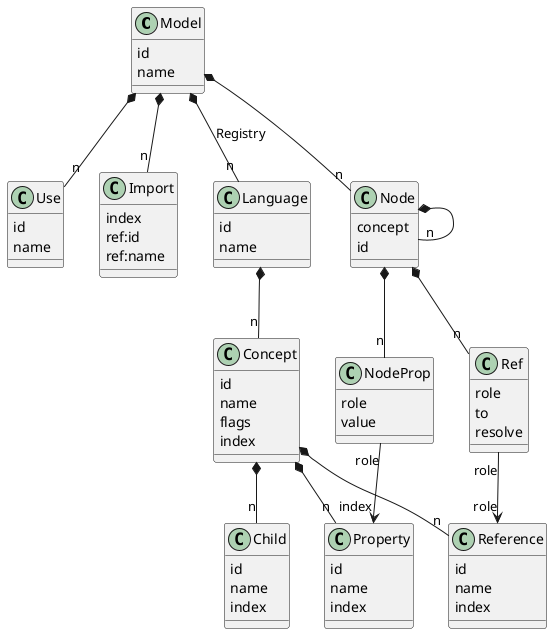 @startuml
class "Model" as model {
  id
  name
}

class "Use" as use {
  id
  name
}

class "Import" as import {
  index
  ref:id
  ref:name
}

class "Language" as lang {
  id
  name
}

class "Concept" as concept {
  id
  name
  flags
  index
}

class "Child" as child {
  id
  name
  index
}

class "Reference" as conceptRef {
  id
  name
  index
}

class "Property" as prop {
  id
  name
  index
}

class "Node" as node {
  concept
  id
}

class "NodeProp" as nodeProp {
  role
  value
}

class "Ref" as nodeRef {
  role
  to
  resolve
}

model *-- "n" use
model *-- "n" import
model *-- "n" lang : Registry
model *-- "n" node
lang *-- "n" concept
concept *-- "n" child
concept *-- "n" conceptRef
concept *-- "n" prop

node *-- "n" nodeProp
node *-- "n" node
node *-- "n" nodeRef

nodeProp "role" --> "index" prop
nodeRef "role" --> "role" conceptRef


}
@enduml